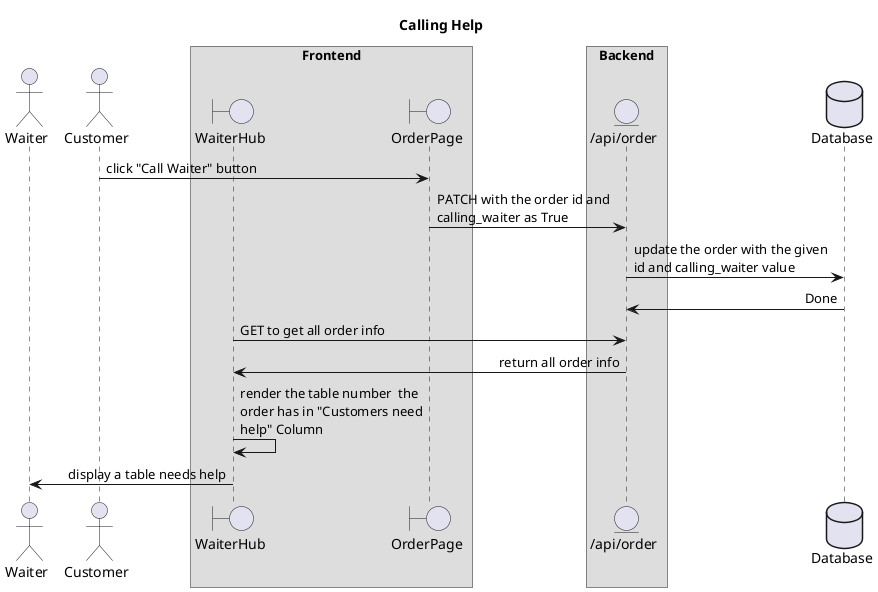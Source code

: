 ' This diagram is written in plantuml with the aid of
' jebbs' [PlantUML](https://marketplace.visualstudio.com/items?itemName=jebbs.plantuml) plugin in VSCode
@startuml
' diagram format
skinparam sequenceArrowThickness 1
skinparam maxmessagesize 200
skinparam BoxPadding 50
skinparam SequenceMessageAlign first
!pragma teoz true

title Calling Help

' actors
actor Waiter
actor Customer
' frontend entities
box Frontend
boundary WaiterHub
boundary OrderPage
end box
' backend entities
box Backend
entity "/api/order" as OrderAPI
end box
' database entities
database Database

Customer -> OrderPage: click "Call Waiter" button
OrderPage -> OrderAPI: PATCH with the order id and calling_waiter as True
OrderAPI -> Database: update the order with the given id and calling_waiter value
Database -> OrderAPI: Done
WaiterHub -> OrderAPI: GET to get all order info
OrderAPI -> WaiterHub: return all order info
WaiterHub -> WaiterHub: render the table number  the order has in "Customers need help" Column
WaiterHub -> Waiter: display a table needs help
@enduml